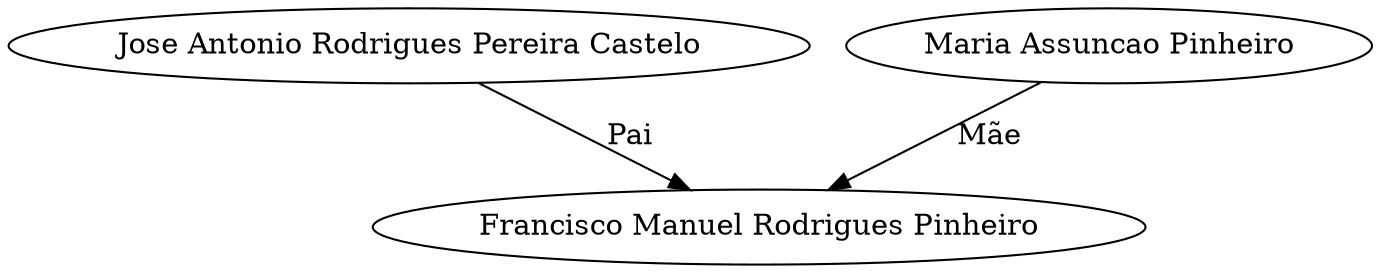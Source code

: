digraph G {
	"Jose Antonio Rodrigues Pereira Castelo" -> "Francisco Manuel Rodrigues Pinheiro" [label=Pai]
	"Maria Assuncao Pinheiro" -> "Francisco Manuel Rodrigues Pinheiro" [label="Mãe"]
}
